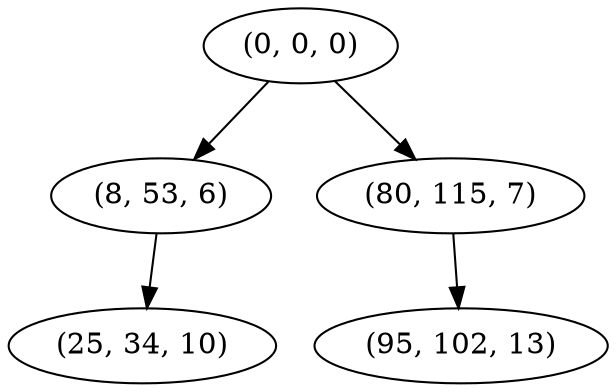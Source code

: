 digraph tree {
    "(0, 0, 0)";
    "(8, 53, 6)";
    "(25, 34, 10)";
    "(80, 115, 7)";
    "(95, 102, 13)";
    "(0, 0, 0)" -> "(8, 53, 6)";
    "(0, 0, 0)" -> "(80, 115, 7)";
    "(8, 53, 6)" -> "(25, 34, 10)";
    "(80, 115, 7)" -> "(95, 102, 13)";
}
